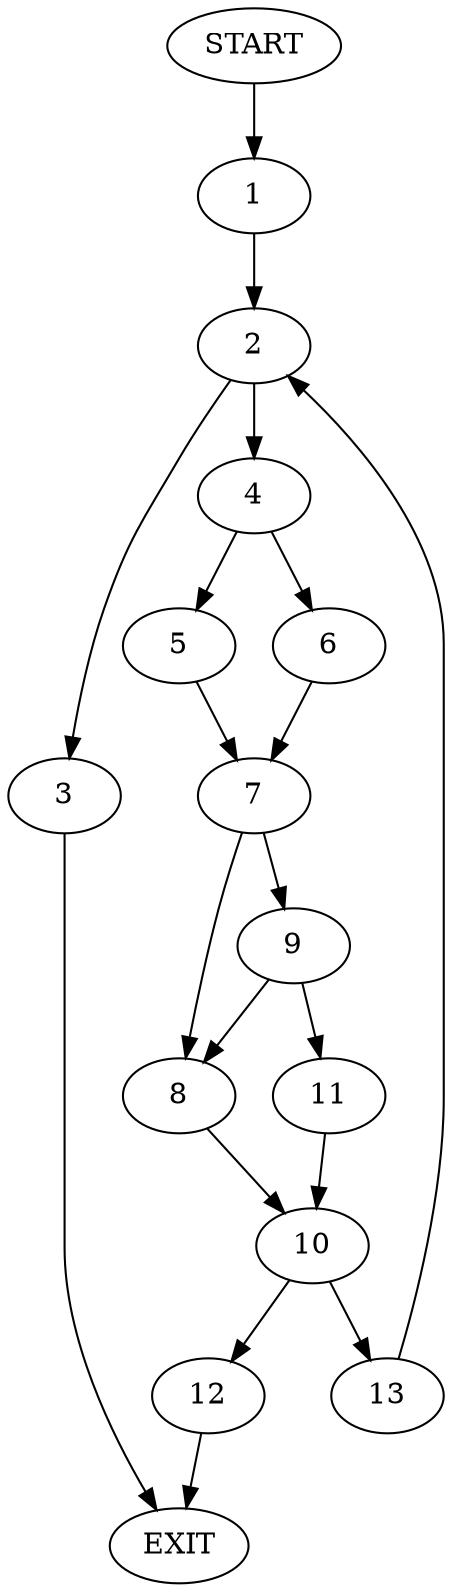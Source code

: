 digraph {
0 [label="START"]
14 [label="EXIT"]
0 -> 1
1 -> 2
2 -> 3
2 -> 4
3 -> 14
4 -> 5
4 -> 6
5 -> 7
6 -> 7
7 -> 8
7 -> 9
8 -> 10
9 -> 8
9 -> 11
11 -> 10
10 -> 12
10 -> 13
13 -> 2
12 -> 14
}
